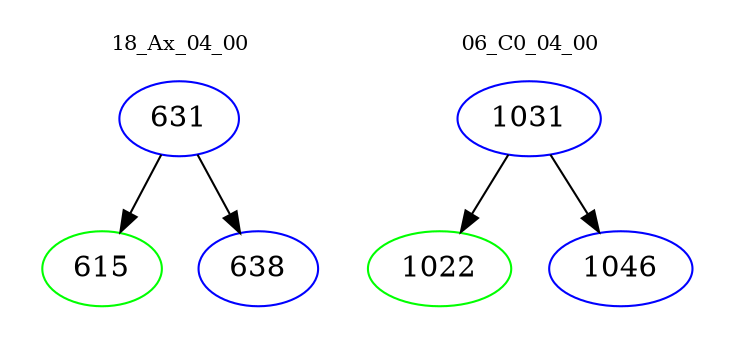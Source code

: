 digraph{
subgraph cluster_0 {
color = white
label = "18_Ax_04_00";
fontsize=10;
T0_631 [label="631", color="blue"]
T0_631 -> T0_615 [color="black"]
T0_615 [label="615", color="green"]
T0_631 -> T0_638 [color="black"]
T0_638 [label="638", color="blue"]
}
subgraph cluster_1 {
color = white
label = "06_C0_04_00";
fontsize=10;
T1_1031 [label="1031", color="blue"]
T1_1031 -> T1_1022 [color="black"]
T1_1022 [label="1022", color="green"]
T1_1031 -> T1_1046 [color="black"]
T1_1046 [label="1046", color="blue"]
}
}

